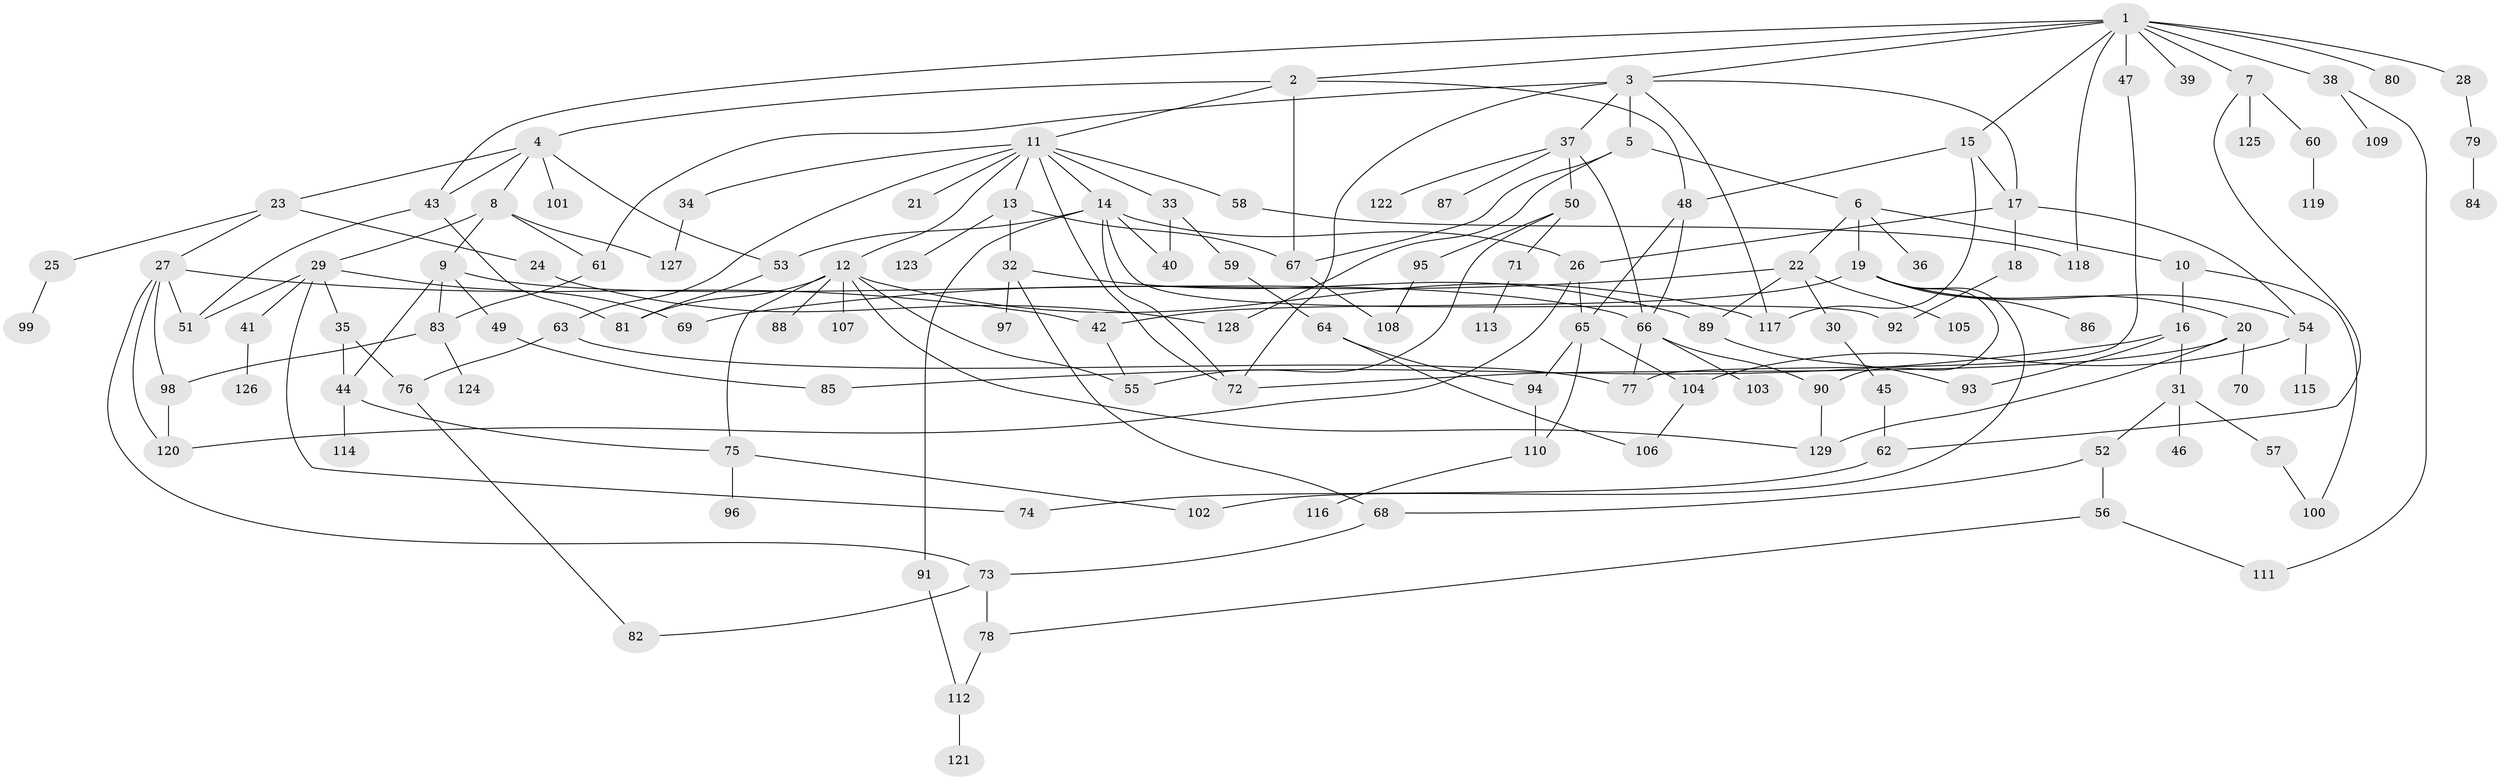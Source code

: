 // coarse degree distribution, {12: 0.012048192771084338, 8: 0.04819277108433735, 4: 0.10843373493975904, 3: 0.20481927710843373, 5: 0.10843373493975904, 7: 0.024096385542168676, 16: 0.012048192771084338, 6: 0.04819277108433735, 1: 0.26506024096385544, 2: 0.1686746987951807}
// Generated by graph-tools (version 1.1) at 2025/23/03/03/25 07:23:34]
// undirected, 129 vertices, 188 edges
graph export_dot {
graph [start="1"]
  node [color=gray90,style=filled];
  1;
  2;
  3;
  4;
  5;
  6;
  7;
  8;
  9;
  10;
  11;
  12;
  13;
  14;
  15;
  16;
  17;
  18;
  19;
  20;
  21;
  22;
  23;
  24;
  25;
  26;
  27;
  28;
  29;
  30;
  31;
  32;
  33;
  34;
  35;
  36;
  37;
  38;
  39;
  40;
  41;
  42;
  43;
  44;
  45;
  46;
  47;
  48;
  49;
  50;
  51;
  52;
  53;
  54;
  55;
  56;
  57;
  58;
  59;
  60;
  61;
  62;
  63;
  64;
  65;
  66;
  67;
  68;
  69;
  70;
  71;
  72;
  73;
  74;
  75;
  76;
  77;
  78;
  79;
  80;
  81;
  82;
  83;
  84;
  85;
  86;
  87;
  88;
  89;
  90;
  91;
  92;
  93;
  94;
  95;
  96;
  97;
  98;
  99;
  100;
  101;
  102;
  103;
  104;
  105;
  106;
  107;
  108;
  109;
  110;
  111;
  112;
  113;
  114;
  115;
  116;
  117;
  118;
  119;
  120;
  121;
  122;
  123;
  124;
  125;
  126;
  127;
  128;
  129;
  1 -- 2;
  1 -- 3;
  1 -- 7;
  1 -- 15;
  1 -- 28;
  1 -- 38;
  1 -- 39;
  1 -- 43;
  1 -- 47;
  1 -- 80;
  1 -- 118;
  2 -- 4;
  2 -- 11;
  2 -- 48;
  2 -- 67;
  3 -- 5;
  3 -- 17;
  3 -- 37;
  3 -- 117;
  3 -- 72;
  3 -- 61;
  4 -- 8;
  4 -- 23;
  4 -- 53;
  4 -- 101;
  4 -- 43;
  5 -- 6;
  5 -- 128;
  5 -- 67;
  6 -- 10;
  6 -- 19;
  6 -- 22;
  6 -- 36;
  7 -- 60;
  7 -- 62;
  7 -- 125;
  8 -- 9;
  8 -- 29;
  8 -- 61;
  8 -- 127;
  9 -- 44;
  9 -- 49;
  9 -- 66;
  9 -- 83;
  10 -- 16;
  10 -- 100;
  11 -- 12;
  11 -- 13;
  11 -- 14;
  11 -- 21;
  11 -- 33;
  11 -- 34;
  11 -- 58;
  11 -- 63;
  11 -- 72;
  12 -- 55;
  12 -- 88;
  12 -- 107;
  12 -- 75;
  12 -- 117;
  12 -- 81;
  12 -- 129;
  13 -- 32;
  13 -- 123;
  13 -- 67;
  14 -- 40;
  14 -- 72;
  14 -- 91;
  14 -- 92;
  14 -- 26;
  14 -- 53;
  15 -- 117;
  15 -- 48;
  15 -- 17;
  16 -- 31;
  16 -- 85;
  16 -- 93;
  17 -- 18;
  17 -- 26;
  17 -- 54;
  18 -- 92;
  19 -- 20;
  19 -- 86;
  19 -- 102;
  19 -- 54;
  19 -- 42;
  19 -- 90;
  20 -- 70;
  20 -- 129;
  20 -- 72;
  22 -- 30;
  22 -- 105;
  22 -- 89;
  22 -- 69;
  23 -- 24;
  23 -- 25;
  23 -- 27;
  24 -- 128;
  25 -- 99;
  26 -- 65;
  26 -- 120;
  27 -- 42;
  27 -- 51;
  27 -- 73;
  27 -- 120;
  27 -- 98;
  28 -- 79;
  29 -- 35;
  29 -- 41;
  29 -- 69;
  29 -- 74;
  29 -- 51;
  30 -- 45;
  31 -- 46;
  31 -- 52;
  31 -- 57;
  32 -- 89;
  32 -- 97;
  32 -- 68;
  33 -- 59;
  33 -- 40;
  34 -- 127;
  35 -- 76;
  35 -- 44;
  37 -- 50;
  37 -- 66;
  37 -- 87;
  37 -- 122;
  38 -- 109;
  38 -- 111;
  41 -- 126;
  42 -- 55;
  43 -- 81;
  43 -- 51;
  44 -- 75;
  44 -- 114;
  45 -- 62;
  47 -- 77;
  48 -- 66;
  48 -- 65;
  49 -- 85;
  50 -- 71;
  50 -- 95;
  50 -- 55;
  52 -- 56;
  52 -- 68;
  53 -- 81;
  54 -- 115;
  54 -- 104;
  56 -- 111;
  56 -- 78;
  57 -- 100;
  58 -- 118;
  59 -- 64;
  60 -- 119;
  61 -- 83;
  62 -- 74;
  63 -- 77;
  63 -- 76;
  64 -- 106;
  64 -- 94;
  65 -- 94;
  65 -- 104;
  65 -- 110;
  66 -- 90;
  66 -- 103;
  66 -- 77;
  67 -- 108;
  68 -- 73;
  71 -- 113;
  73 -- 78;
  73 -- 82;
  75 -- 96;
  75 -- 102;
  76 -- 82;
  78 -- 112;
  79 -- 84;
  83 -- 98;
  83 -- 124;
  89 -- 93;
  90 -- 129;
  91 -- 112;
  94 -- 110;
  95 -- 108;
  98 -- 120;
  104 -- 106;
  110 -- 116;
  112 -- 121;
}
